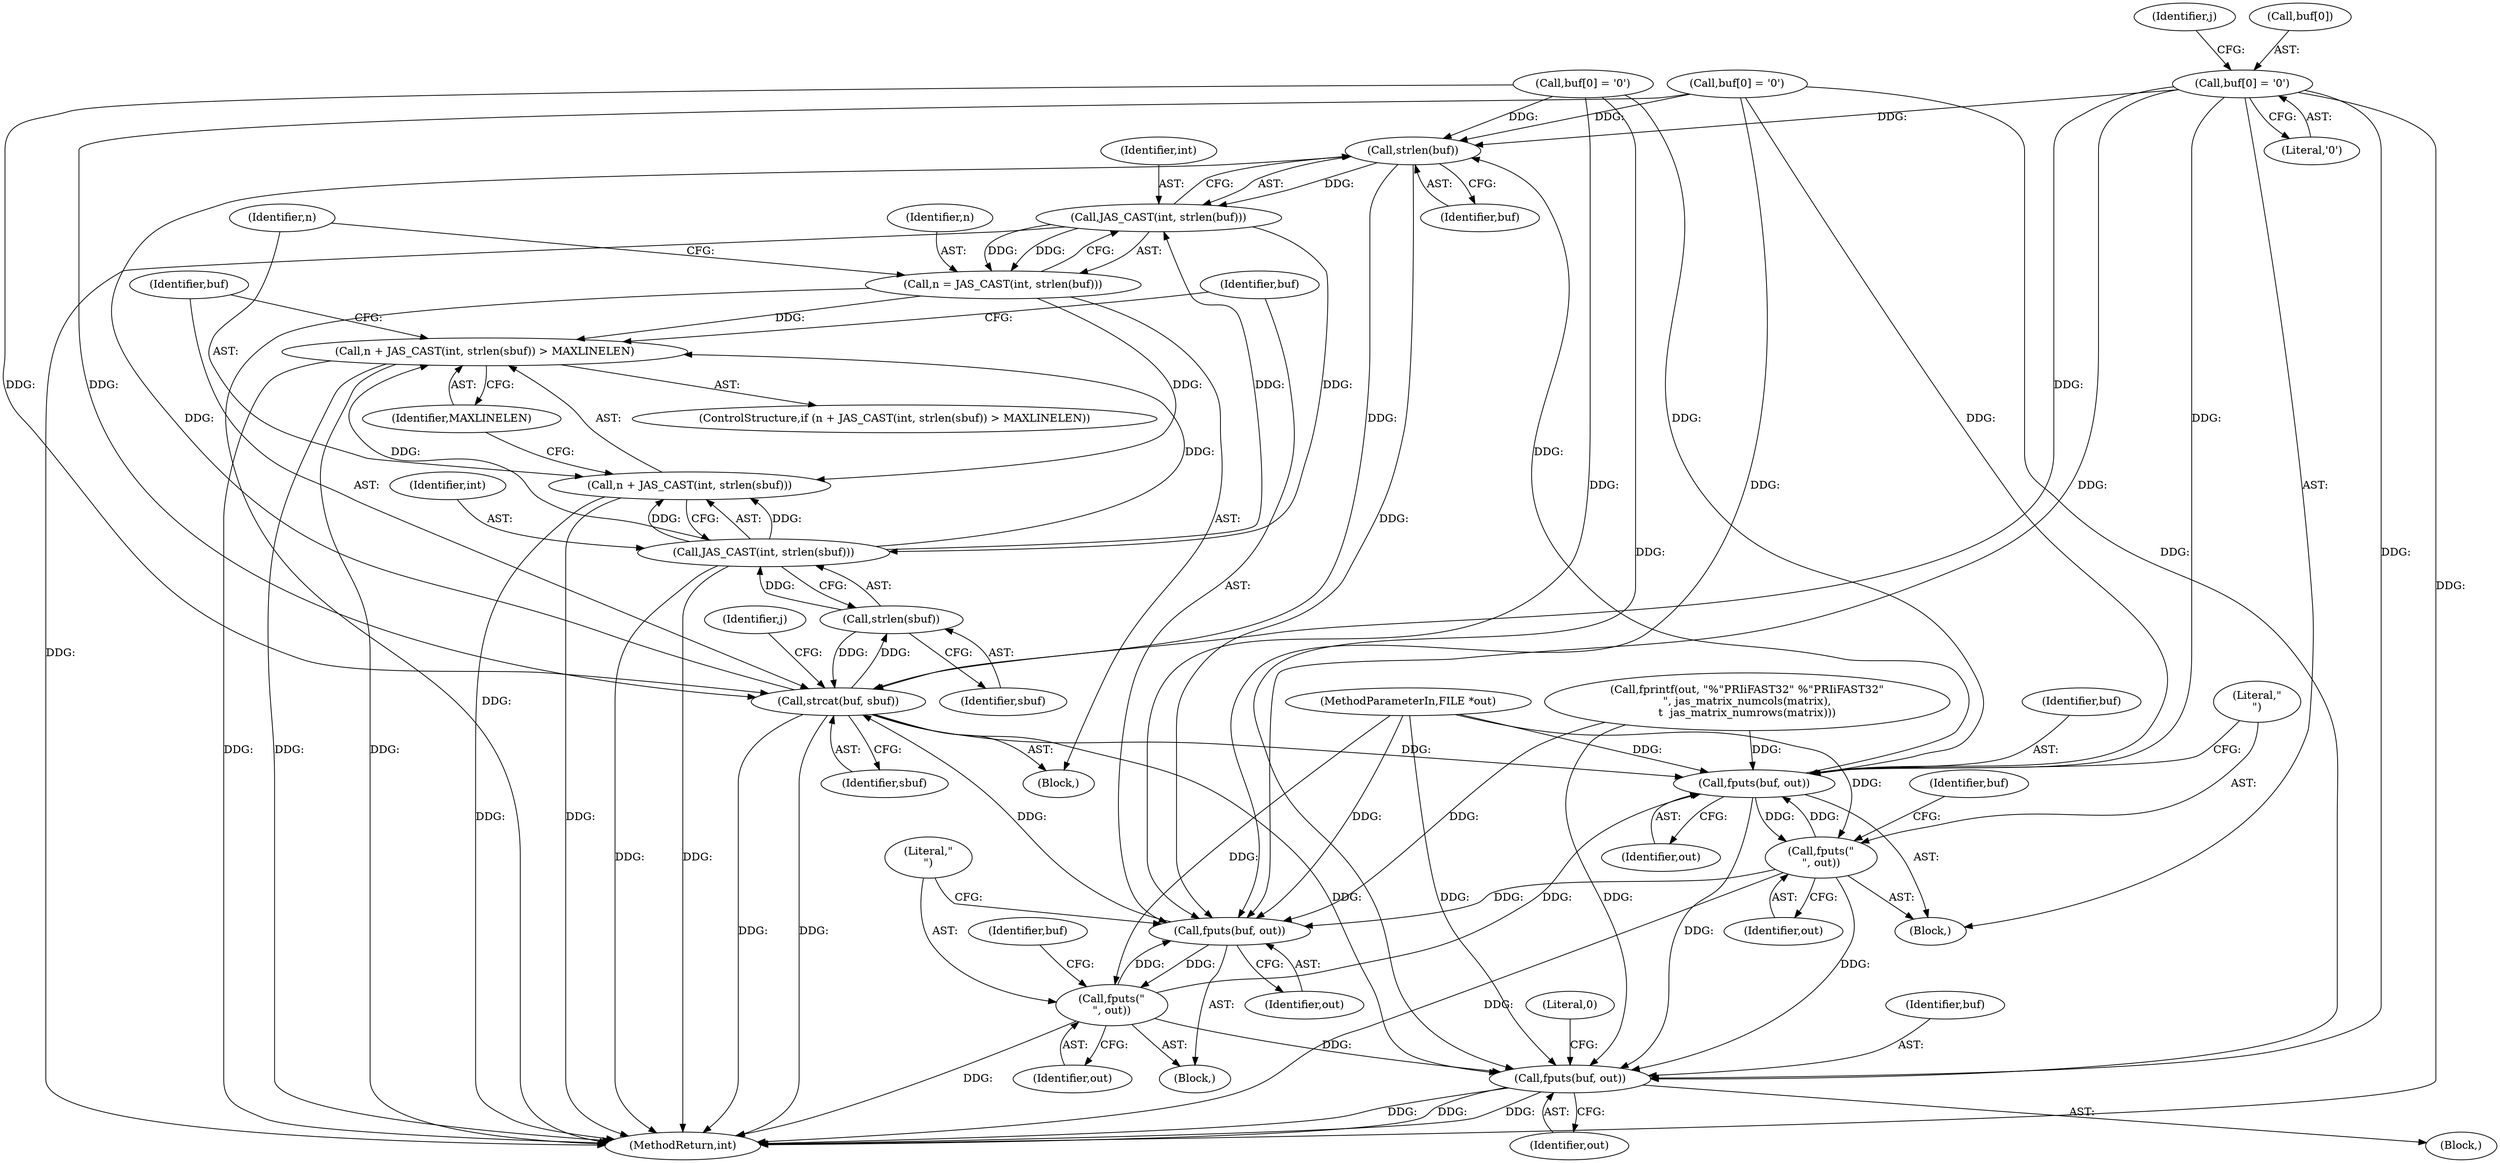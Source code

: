 digraph "0_jasper_d42b2388f7f8e0332c846675133acea151fc557a_29@array" {
"1000201" [label="(Call,buf[0] = '\0')"];
"1000161" [label="(Call,strlen(buf))"];
"1000159" [label="(Call,JAS_CAST(int, strlen(buf)))"];
"1000157" [label="(Call,n = JAS_CAST(int, strlen(buf)))"];
"1000164" [label="(Call,n + JAS_CAST(int, strlen(sbuf)) > MAXLINELEN)"];
"1000165" [label="(Call,n + JAS_CAST(int, strlen(sbuf)))"];
"1000167" [label="(Call,JAS_CAST(int, strlen(sbuf)))"];
"1000173" [label="(Call,fputs(buf, out))"];
"1000176" [label="(Call,fputs(\"\n\", out))"];
"1000195" [label="(Call,fputs(buf, out))"];
"1000198" [label="(Call,fputs(\"\n\", out))"];
"1000206" [label="(Call,fputs(buf, out))"];
"1000184" [label="(Call,strcat(buf, sbuf))"];
"1000169" [label="(Call,strlen(sbuf))"];
"1000165" [label="(Call,n + JAS_CAST(int, strlen(sbuf)))"];
"1000197" [label="(Identifier,out)"];
"1000177" [label="(Literal,\"\n\")"];
"1000172" [label="(Block,)"];
"1000164" [label="(Call,n + JAS_CAST(int, strlen(sbuf)) > MAXLINELEN)"];
"1000176" [label="(Call,fputs(\"\n\", out))"];
"1000195" [label="(Call,fputs(buf, out))"];
"1000174" [label="(Identifier,buf)"];
"1000169" [label="(Call,strlen(sbuf))"];
"1000179" [label="(Call,buf[0] = '\0')"];
"1000170" [label="(Identifier,sbuf)"];
"1000200" [label="(Identifier,out)"];
"1000194" [label="(Block,)"];
"1000166" [label="(Identifier,n)"];
"1000206" [label="(Call,fputs(buf, out))"];
"1000160" [label="(Identifier,int)"];
"1000173" [label="(Call,fputs(buf, out))"];
"1000207" [label="(Identifier,buf)"];
"1000205" [label="(Literal,'\0')"];
"1000158" [label="(Identifier,n)"];
"1000198" [label="(Call,fputs(\"\n\", out))"];
"1000208" [label="(Identifier,out)"];
"1000203" [label="(Identifier,buf)"];
"1000103" [label="(Block,)"];
"1000186" [label="(Identifier,sbuf)"];
"1000181" [label="(Identifier,buf)"];
"1000210" [label="(Literal,0)"];
"1000150" [label="(Block,)"];
"1000171" [label="(Identifier,MAXLINELEN)"];
"1000178" [label="(Identifier,out)"];
"1000199" [label="(Literal,\"\n\")"];
"1000167" [label="(Call,JAS_CAST(int, strlen(sbuf)))"];
"1000162" [label="(Identifier,buf)"];
"1000149" [label="(Identifier,j)"];
"1000202" [label="(Call,buf[0])"];
"1000185" [label="(Identifier,buf)"];
"1000102" [label="(MethodParameterIn,FILE *out)"];
"1000201" [label="(Call,buf[0] = '\0')"];
"1000161" [label="(Call,strlen(buf))"];
"1000157" [label="(Call,n = JAS_CAST(int, strlen(buf)))"];
"1000184" [label="(Call,strcat(buf, sbuf))"];
"1000196" [label="(Identifier,buf)"];
"1000189" [label="(Identifier,j)"];
"1000175" [label="(Identifier,out)"];
"1000159" [label="(Call,JAS_CAST(int, strlen(buf)))"];
"1000124" [label="(Call,buf[0] = '\0')"];
"1000168" [label="(Identifier,int)"];
"1000117" [label="(Call,fprintf(out, \"%\"PRIiFAST32\" %\"PRIiFAST32\"\n\", jas_matrix_numcols(matrix),\n\t  jas_matrix_numrows(matrix)))"];
"1000211" [label="(MethodReturn,int)"];
"1000163" [label="(ControlStructure,if (n + JAS_CAST(int, strlen(sbuf)) > MAXLINELEN))"];
"1000201" -> "1000194"  [label="AST: "];
"1000201" -> "1000205"  [label="CFG: "];
"1000202" -> "1000201"  [label="AST: "];
"1000205" -> "1000201"  [label="AST: "];
"1000149" -> "1000201"  [label="CFG: "];
"1000201" -> "1000211"  [label="DDG: "];
"1000201" -> "1000161"  [label="DDG: "];
"1000201" -> "1000173"  [label="DDG: "];
"1000201" -> "1000184"  [label="DDG: "];
"1000201" -> "1000195"  [label="DDG: "];
"1000201" -> "1000206"  [label="DDG: "];
"1000161" -> "1000159"  [label="AST: "];
"1000161" -> "1000162"  [label="CFG: "];
"1000162" -> "1000161"  [label="AST: "];
"1000159" -> "1000161"  [label="CFG: "];
"1000161" -> "1000159"  [label="DDG: "];
"1000124" -> "1000161"  [label="DDG: "];
"1000184" -> "1000161"  [label="DDG: "];
"1000179" -> "1000161"  [label="DDG: "];
"1000195" -> "1000161"  [label="DDG: "];
"1000161" -> "1000173"  [label="DDG: "];
"1000161" -> "1000184"  [label="DDG: "];
"1000159" -> "1000157"  [label="AST: "];
"1000160" -> "1000159"  [label="AST: "];
"1000157" -> "1000159"  [label="CFG: "];
"1000159" -> "1000211"  [label="DDG: "];
"1000159" -> "1000157"  [label="DDG: "];
"1000159" -> "1000157"  [label="DDG: "];
"1000167" -> "1000159"  [label="DDG: "];
"1000159" -> "1000167"  [label="DDG: "];
"1000157" -> "1000150"  [label="AST: "];
"1000158" -> "1000157"  [label="AST: "];
"1000166" -> "1000157"  [label="CFG: "];
"1000157" -> "1000211"  [label="DDG: "];
"1000157" -> "1000164"  [label="DDG: "];
"1000157" -> "1000165"  [label="DDG: "];
"1000164" -> "1000163"  [label="AST: "];
"1000164" -> "1000171"  [label="CFG: "];
"1000165" -> "1000164"  [label="AST: "];
"1000171" -> "1000164"  [label="AST: "];
"1000174" -> "1000164"  [label="CFG: "];
"1000185" -> "1000164"  [label="CFG: "];
"1000164" -> "1000211"  [label="DDG: "];
"1000164" -> "1000211"  [label="DDG: "];
"1000164" -> "1000211"  [label="DDG: "];
"1000167" -> "1000164"  [label="DDG: "];
"1000167" -> "1000164"  [label="DDG: "];
"1000165" -> "1000167"  [label="CFG: "];
"1000166" -> "1000165"  [label="AST: "];
"1000167" -> "1000165"  [label="AST: "];
"1000171" -> "1000165"  [label="CFG: "];
"1000165" -> "1000211"  [label="DDG: "];
"1000165" -> "1000211"  [label="DDG: "];
"1000167" -> "1000165"  [label="DDG: "];
"1000167" -> "1000165"  [label="DDG: "];
"1000167" -> "1000169"  [label="CFG: "];
"1000168" -> "1000167"  [label="AST: "];
"1000169" -> "1000167"  [label="AST: "];
"1000167" -> "1000211"  [label="DDG: "];
"1000167" -> "1000211"  [label="DDG: "];
"1000169" -> "1000167"  [label="DDG: "];
"1000173" -> "1000172"  [label="AST: "];
"1000173" -> "1000175"  [label="CFG: "];
"1000174" -> "1000173"  [label="AST: "];
"1000175" -> "1000173"  [label="AST: "];
"1000177" -> "1000173"  [label="CFG: "];
"1000124" -> "1000173"  [label="DDG: "];
"1000179" -> "1000173"  [label="DDG: "];
"1000176" -> "1000173"  [label="DDG: "];
"1000198" -> "1000173"  [label="DDG: "];
"1000117" -> "1000173"  [label="DDG: "];
"1000102" -> "1000173"  [label="DDG: "];
"1000173" -> "1000176"  [label="DDG: "];
"1000173" -> "1000184"  [label="DDG: "];
"1000176" -> "1000172"  [label="AST: "];
"1000176" -> "1000178"  [label="CFG: "];
"1000177" -> "1000176"  [label="AST: "];
"1000178" -> "1000176"  [label="AST: "];
"1000181" -> "1000176"  [label="CFG: "];
"1000176" -> "1000211"  [label="DDG: "];
"1000102" -> "1000176"  [label="DDG: "];
"1000176" -> "1000195"  [label="DDG: "];
"1000176" -> "1000206"  [label="DDG: "];
"1000195" -> "1000194"  [label="AST: "];
"1000195" -> "1000197"  [label="CFG: "];
"1000196" -> "1000195"  [label="AST: "];
"1000197" -> "1000195"  [label="AST: "];
"1000199" -> "1000195"  [label="CFG: "];
"1000124" -> "1000195"  [label="DDG: "];
"1000184" -> "1000195"  [label="DDG: "];
"1000179" -> "1000195"  [label="DDG: "];
"1000198" -> "1000195"  [label="DDG: "];
"1000117" -> "1000195"  [label="DDG: "];
"1000102" -> "1000195"  [label="DDG: "];
"1000195" -> "1000198"  [label="DDG: "];
"1000195" -> "1000206"  [label="DDG: "];
"1000198" -> "1000194"  [label="AST: "];
"1000198" -> "1000200"  [label="CFG: "];
"1000199" -> "1000198"  [label="AST: "];
"1000200" -> "1000198"  [label="AST: "];
"1000203" -> "1000198"  [label="CFG: "];
"1000198" -> "1000211"  [label="DDG: "];
"1000102" -> "1000198"  [label="DDG: "];
"1000198" -> "1000206"  [label="DDG: "];
"1000206" -> "1000103"  [label="AST: "];
"1000206" -> "1000208"  [label="CFG: "];
"1000207" -> "1000206"  [label="AST: "];
"1000208" -> "1000206"  [label="AST: "];
"1000210" -> "1000206"  [label="CFG: "];
"1000206" -> "1000211"  [label="DDG: "];
"1000206" -> "1000211"  [label="DDG: "];
"1000206" -> "1000211"  [label="DDG: "];
"1000124" -> "1000206"  [label="DDG: "];
"1000184" -> "1000206"  [label="DDG: "];
"1000179" -> "1000206"  [label="DDG: "];
"1000117" -> "1000206"  [label="DDG: "];
"1000102" -> "1000206"  [label="DDG: "];
"1000184" -> "1000150"  [label="AST: "];
"1000184" -> "1000186"  [label="CFG: "];
"1000185" -> "1000184"  [label="AST: "];
"1000186" -> "1000184"  [label="AST: "];
"1000189" -> "1000184"  [label="CFG: "];
"1000184" -> "1000211"  [label="DDG: "];
"1000184" -> "1000211"  [label="DDG: "];
"1000184" -> "1000169"  [label="DDG: "];
"1000124" -> "1000184"  [label="DDG: "];
"1000179" -> "1000184"  [label="DDG: "];
"1000169" -> "1000184"  [label="DDG: "];
"1000169" -> "1000170"  [label="CFG: "];
"1000170" -> "1000169"  [label="AST: "];
}
